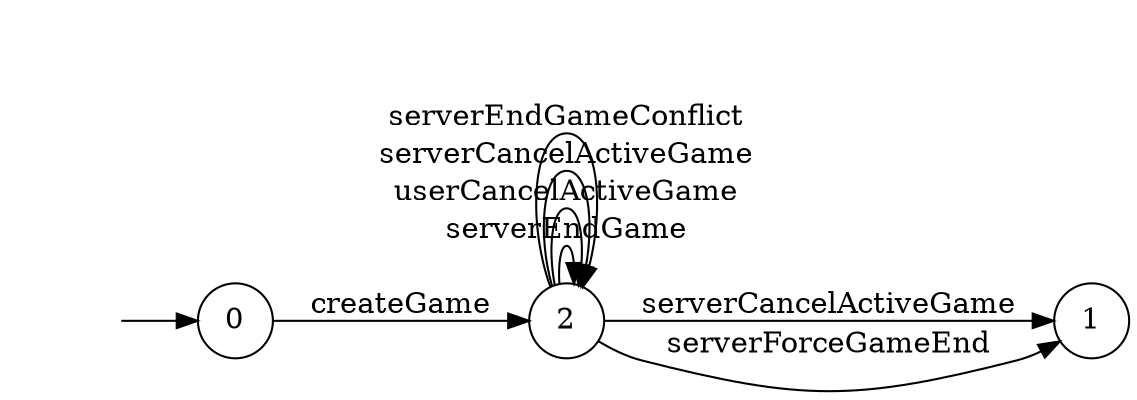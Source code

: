 digraph "./InvConPlus/Dapp-Automata-data/result/model/0xa867bF8447eC6f614EA996057e3D769b76a8aa0e/GameChannel/FSM-1" {
	graph [rankdir=LR]
	"" [label="" shape=plaintext]
	0 [label=0 shape=circle]
	2 [label=2 shape=circle]
	1 [label=1 shape=circle]
	"" -> 0 [label=""]
	0 -> 2 [label=createGame]
	2 -> 2 [label=serverEndGame]
	2 -> 2 [label=userCancelActiveGame]
	2 -> 2 [label=serverCancelActiveGame]
	2 -> 1 [label=serverCancelActiveGame]
	2 -> 1 [label=serverForceGameEnd]
	2 -> 2 [label=serverEndGameConflict]
}
